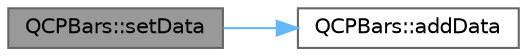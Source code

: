 digraph "QCPBars::setData"
{
 // LATEX_PDF_SIZE
  bgcolor="transparent";
  edge [fontname=Helvetica,fontsize=10,labelfontname=Helvetica,labelfontsize=10];
  node [fontname=Helvetica,fontsize=10,shape=box,height=0.2,width=0.4];
  rankdir="LR";
  Node1 [label="QCPBars::setData",height=0.2,width=0.4,color="gray40", fillcolor="grey60", style="filled", fontcolor="black",tooltip=" "];
  Node1 -> Node2 [color="steelblue1",style="solid"];
  Node2 [label="QCPBars::addData",height=0.2,width=0.4,color="grey40", fillcolor="white", style="filled",URL="$class_q_c_p_bars.html#a323d6970d6d6e3166d89916a7f60f733",tooltip=" "];
}
